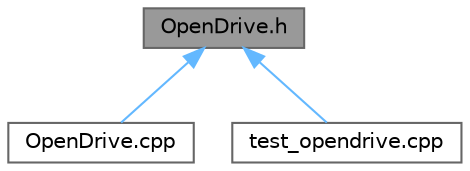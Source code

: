 digraph "OpenDrive.h"
{
 // INTERACTIVE_SVG=YES
 // LATEX_PDF_SIZE
  bgcolor="transparent";
  edge [fontname=Helvetica,fontsize=10,labelfontname=Helvetica,labelfontsize=10];
  node [fontname=Helvetica,fontsize=10,shape=box,height=0.2,width=0.4];
  Node1 [id="Node000001",label="OpenDrive.h",height=0.2,width=0.4,color="gray40", fillcolor="grey60", style="filled", fontcolor="black",tooltip=" "];
  Node1 -> Node2 [id="edge1_Node000001_Node000002",dir="back",color="steelblue1",style="solid",tooltip=" "];
  Node2 [id="Node000002",label="OpenDrive.cpp",height=0.2,width=0.4,color="grey40", fillcolor="white", style="filled",URL="$d8/deb/LibCarla_2source_2test_2client_2OpenDrive_8cpp.html",tooltip=" "];
  Node1 -> Node3 [id="edge2_Node000001_Node000003",dir="back",color="steelblue1",style="solid",tooltip=" "];
  Node3 [id="Node000003",label="test_opendrive.cpp",height=0.2,width=0.4,color="grey40", fillcolor="white", style="filled",URL="$d1/dc0/test__opendrive_8cpp.html",tooltip=" "];
}
